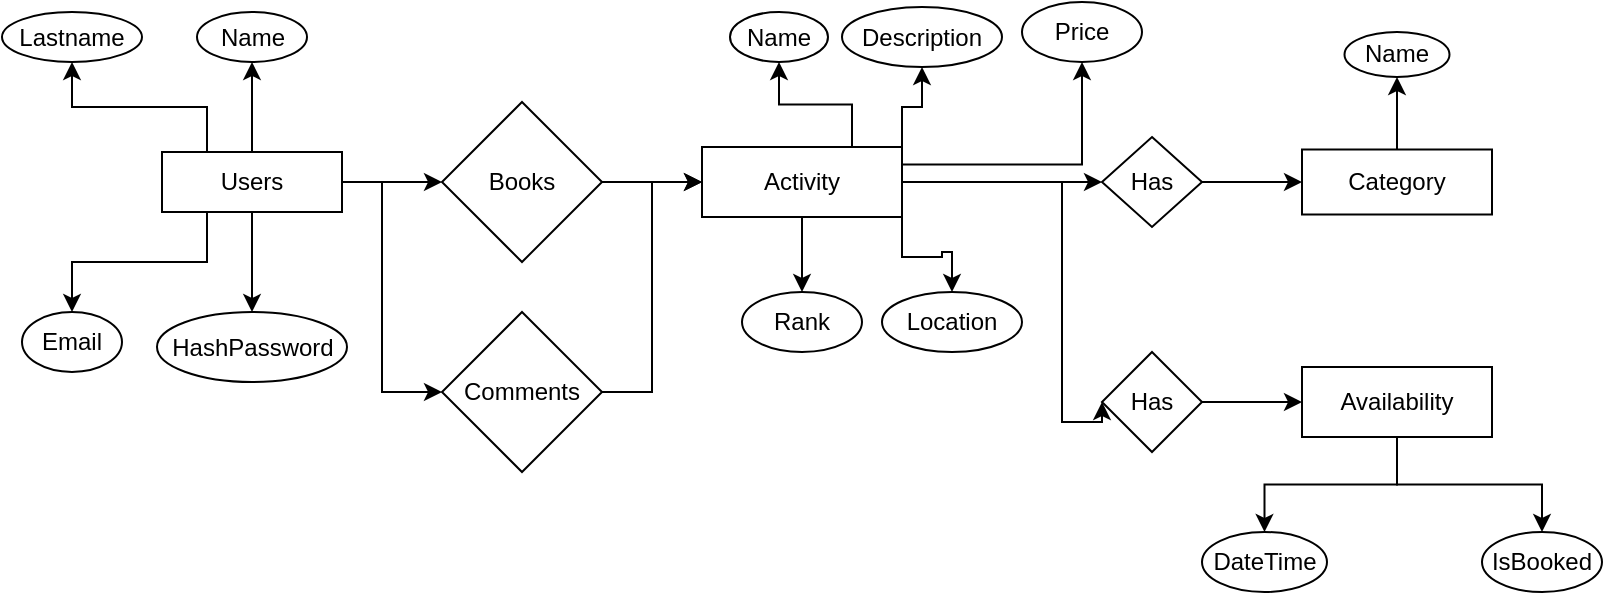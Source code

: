 <mxfile version="20.2.8" type="device" pages="2"><diagram id="8snrlNtlYRJ3VwJCGBCo" name="Diagram"><mxGraphModel dx="946" dy="477" grid="1" gridSize="10" guides="1" tooltips="1" connect="1" arrows="1" fold="1" page="1" pageScale="1" pageWidth="827" pageHeight="1169" math="0" shadow="0"><root><mxCell id="0"/><mxCell id="1" parent="0"/><mxCell id="cNrw59s26Zz7kV3d4Bsq-3" value="" style="edgeStyle=orthogonalEdgeStyle;rounded=0;orthogonalLoop=1;jettySize=auto;html=1;" edge="1" parent="1" source="cNrw59s26Zz7kV3d4Bsq-1" target="cNrw59s26Zz7kV3d4Bsq-2"><mxGeometry relative="1" as="geometry"/></mxCell><mxCell id="cNrw59s26Zz7kV3d4Bsq-4" style="edgeStyle=orthogonalEdgeStyle;rounded=0;orthogonalLoop=1;jettySize=auto;html=1;exitX=0.25;exitY=0;exitDx=0;exitDy=0;" edge="1" parent="1" source="cNrw59s26Zz7kV3d4Bsq-1" target="cNrw59s26Zz7kV3d4Bsq-6"><mxGeometry relative="1" as="geometry"><mxPoint x="100" y="110" as="targetPoint"/></mxGeometry></mxCell><mxCell id="cNrw59s26Zz7kV3d4Bsq-8" value="" style="edgeStyle=orthogonalEdgeStyle;rounded=0;orthogonalLoop=1;jettySize=auto;html=1;" edge="1" parent="1" source="cNrw59s26Zz7kV3d4Bsq-1" target="cNrw59s26Zz7kV3d4Bsq-7"><mxGeometry relative="1" as="geometry"/></mxCell><mxCell id="cNrw59s26Zz7kV3d4Bsq-9" style="edgeStyle=orthogonalEdgeStyle;rounded=0;orthogonalLoop=1;jettySize=auto;html=1;exitX=0.25;exitY=1;exitDx=0;exitDy=0;" edge="1" parent="1" source="cNrw59s26Zz7kV3d4Bsq-1" target="cNrw59s26Zz7kV3d4Bsq-10"><mxGeometry relative="1" as="geometry"><mxPoint x="90" y="230" as="targetPoint"/></mxGeometry></mxCell><mxCell id="cNrw59s26Zz7kV3d4Bsq-11" style="edgeStyle=orthogonalEdgeStyle;rounded=0;orthogonalLoop=1;jettySize=auto;html=1;" edge="1" parent="1" source="cNrw59s26Zz7kV3d4Bsq-1" target="cNrw59s26Zz7kV3d4Bsq-12"><mxGeometry relative="1" as="geometry"><mxPoint x="310" y="165" as="targetPoint"/></mxGeometry></mxCell><mxCell id="cNrw59s26Zz7kV3d4Bsq-16" style="edgeStyle=orthogonalEdgeStyle;rounded=0;orthogonalLoop=1;jettySize=auto;html=1;exitX=1;exitY=0.5;exitDx=0;exitDy=0;entryX=0;entryY=0.5;entryDx=0;entryDy=0;" edge="1" parent="1" source="cNrw59s26Zz7kV3d4Bsq-1" target="cNrw59s26Zz7kV3d4Bsq-17"><mxGeometry relative="1" as="geometry"><mxPoint x="260" y="270" as="targetPoint"/><Array as="points"><mxPoint x="240" y="165"/><mxPoint x="240" y="270"/></Array></mxGeometry></mxCell><mxCell id="cNrw59s26Zz7kV3d4Bsq-1" value="Users" style="rounded=0;whiteSpace=wrap;html=1;" vertex="1" parent="1"><mxGeometry x="130" y="150" width="90" height="30" as="geometry"/></mxCell><mxCell id="cNrw59s26Zz7kV3d4Bsq-2" value="Name" style="ellipse;whiteSpace=wrap;html=1;rounded=0;" vertex="1" parent="1"><mxGeometry x="147.5" y="80" width="55" height="25" as="geometry"/></mxCell><mxCell id="cNrw59s26Zz7kV3d4Bsq-6" value="Lastname" style="ellipse;whiteSpace=wrap;html=1;" vertex="1" parent="1"><mxGeometry x="50" y="80" width="70" height="25" as="geometry"/></mxCell><mxCell id="cNrw59s26Zz7kV3d4Bsq-7" value="HashPassword" style="ellipse;whiteSpace=wrap;html=1;rounded=0;" vertex="1" parent="1"><mxGeometry x="127.5" y="230" width="95" height="35" as="geometry"/></mxCell><mxCell id="cNrw59s26Zz7kV3d4Bsq-10" value="Email" style="ellipse;whiteSpace=wrap;html=1;" vertex="1" parent="1"><mxGeometry x="60" y="230" width="50" height="30" as="geometry"/></mxCell><mxCell id="cNrw59s26Zz7kV3d4Bsq-13" style="edgeStyle=orthogonalEdgeStyle;rounded=0;orthogonalLoop=1;jettySize=auto;html=1;" edge="1" parent="1" source="cNrw59s26Zz7kV3d4Bsq-12" target="cNrw59s26Zz7kV3d4Bsq-14"><mxGeometry relative="1" as="geometry"><mxPoint x="440" y="165" as="targetPoint"/></mxGeometry></mxCell><mxCell id="cNrw59s26Zz7kV3d4Bsq-12" value="Books" style="rhombus;whiteSpace=wrap;html=1;" vertex="1" parent="1"><mxGeometry x="270" y="125" width="80" height="80" as="geometry"/></mxCell><mxCell id="cNrw59s26Zz7kV3d4Bsq-19" style="edgeStyle=orthogonalEdgeStyle;rounded=0;orthogonalLoop=1;jettySize=auto;html=1;exitX=0.75;exitY=0;exitDx=0;exitDy=0;" edge="1" parent="1" source="cNrw59s26Zz7kV3d4Bsq-14" target="cNrw59s26Zz7kV3d4Bsq-20"><mxGeometry relative="1" as="geometry"><mxPoint x="475" y="60" as="targetPoint"/></mxGeometry></mxCell><mxCell id="cNrw59s26Zz7kV3d4Bsq-21" style="edgeStyle=orthogonalEdgeStyle;rounded=0;orthogonalLoop=1;jettySize=auto;html=1;exitX=1;exitY=0;exitDx=0;exitDy=0;" edge="1" parent="1" source="cNrw59s26Zz7kV3d4Bsq-14" target="cNrw59s26Zz7kV3d4Bsq-22"><mxGeometry relative="1" as="geometry"><mxPoint x="530" y="80" as="targetPoint"/></mxGeometry></mxCell><mxCell id="cNrw59s26Zz7kV3d4Bsq-23" style="edgeStyle=orthogonalEdgeStyle;rounded=0;orthogonalLoop=1;jettySize=auto;html=1;exitX=1;exitY=0.25;exitDx=0;exitDy=0;" edge="1" parent="1" source="cNrw59s26Zz7kV3d4Bsq-14" target="cNrw59s26Zz7kV3d4Bsq-24"><mxGeometry relative="1" as="geometry"><mxPoint x="630" y="110" as="targetPoint"/></mxGeometry></mxCell><mxCell id="cNrw59s26Zz7kV3d4Bsq-25" style="edgeStyle=orthogonalEdgeStyle;rounded=0;orthogonalLoop=1;jettySize=auto;html=1;exitX=1;exitY=1;exitDx=0;exitDy=0;" edge="1" parent="1" source="cNrw59s26Zz7kV3d4Bsq-14" target="cNrw59s26Zz7kV3d4Bsq-26"><mxGeometry relative="1" as="geometry"><mxPoint x="660" y="180" as="targetPoint"/></mxGeometry></mxCell><mxCell id="cNrw59s26Zz7kV3d4Bsq-27" style="edgeStyle=orthogonalEdgeStyle;rounded=0;orthogonalLoop=1;jettySize=auto;html=1;exitX=0.5;exitY=1;exitDx=0;exitDy=0;" edge="1" parent="1" source="cNrw59s26Zz7kV3d4Bsq-14" target="cNrw59s26Zz7kV3d4Bsq-28"><mxGeometry relative="1" as="geometry"><mxPoint x="550" y="280" as="targetPoint"/></mxGeometry></mxCell><mxCell id="cNrw59s26Zz7kV3d4Bsq-30" style="edgeStyle=orthogonalEdgeStyle;rounded=0;orthogonalLoop=1;jettySize=auto;html=1;" edge="1" parent="1" source="cNrw59s26Zz7kV3d4Bsq-14" target="cNrw59s26Zz7kV3d4Bsq-31"><mxGeometry relative="1" as="geometry"><mxPoint x="620" y="165" as="targetPoint"/></mxGeometry></mxCell><mxCell id="cNrw59s26Zz7kV3d4Bsq-36" style="edgeStyle=orthogonalEdgeStyle;rounded=0;orthogonalLoop=1;jettySize=auto;html=1;entryX=0;entryY=0.5;entryDx=0;entryDy=0;" edge="1" parent="1" source="cNrw59s26Zz7kV3d4Bsq-14" target="cNrw59s26Zz7kV3d4Bsq-37"><mxGeometry relative="1" as="geometry"><mxPoint x="580" y="270" as="targetPoint"/><Array as="points"><mxPoint x="580" y="165"/><mxPoint x="580" y="285"/></Array></mxGeometry></mxCell><mxCell id="cNrw59s26Zz7kV3d4Bsq-14" value="Activity" style="rounded=0;whiteSpace=wrap;html=1;" vertex="1" parent="1"><mxGeometry x="400" y="147.5" width="100" height="35" as="geometry"/></mxCell><mxCell id="cNrw59s26Zz7kV3d4Bsq-18" style="edgeStyle=orthogonalEdgeStyle;rounded=0;orthogonalLoop=1;jettySize=auto;html=1;entryX=0;entryY=0.5;entryDx=0;entryDy=0;" edge="1" parent="1" source="cNrw59s26Zz7kV3d4Bsq-17" target="cNrw59s26Zz7kV3d4Bsq-14"><mxGeometry relative="1" as="geometry"/></mxCell><mxCell id="cNrw59s26Zz7kV3d4Bsq-17" value="Comments" style="rhombus;whiteSpace=wrap;html=1;" vertex="1" parent="1"><mxGeometry x="270" y="230" width="80" height="80" as="geometry"/></mxCell><mxCell id="cNrw59s26Zz7kV3d4Bsq-20" value="Name" style="ellipse;whiteSpace=wrap;html=1;" vertex="1" parent="1"><mxGeometry x="414" y="80" width="49" height="25" as="geometry"/></mxCell><mxCell id="cNrw59s26Zz7kV3d4Bsq-22" value="Description" style="ellipse;whiteSpace=wrap;html=1;" vertex="1" parent="1"><mxGeometry x="470" y="77.5" width="80" height="30" as="geometry"/></mxCell><mxCell id="cNrw59s26Zz7kV3d4Bsq-24" value="Price" style="ellipse;whiteSpace=wrap;html=1;" vertex="1" parent="1"><mxGeometry x="560" y="75" width="60" height="30" as="geometry"/></mxCell><mxCell id="cNrw59s26Zz7kV3d4Bsq-26" value="Location" style="ellipse;whiteSpace=wrap;html=1;" vertex="1" parent="1"><mxGeometry x="490" y="220" width="70" height="30" as="geometry"/></mxCell><mxCell id="cNrw59s26Zz7kV3d4Bsq-28" value="Rank" style="ellipse;whiteSpace=wrap;html=1;" vertex="1" parent="1"><mxGeometry x="420" y="220" width="60" height="30" as="geometry"/></mxCell><mxCell id="cNrw59s26Zz7kV3d4Bsq-33" value="" style="edgeStyle=orthogonalEdgeStyle;rounded=0;orthogonalLoop=1;jettySize=auto;html=1;" edge="1" parent="1" source="cNrw59s26Zz7kV3d4Bsq-31" target="cNrw59s26Zz7kV3d4Bsq-32"><mxGeometry relative="1" as="geometry"/></mxCell><mxCell id="cNrw59s26Zz7kV3d4Bsq-31" value="Has" style="rhombus;whiteSpace=wrap;html=1;" vertex="1" parent="1"><mxGeometry x="600" y="142.5" width="50" height="45" as="geometry"/></mxCell><mxCell id="cNrw59s26Zz7kV3d4Bsq-35" value="" style="edgeStyle=orthogonalEdgeStyle;rounded=0;orthogonalLoop=1;jettySize=auto;html=1;" edge="1" parent="1" source="cNrw59s26Zz7kV3d4Bsq-32" target="cNrw59s26Zz7kV3d4Bsq-34"><mxGeometry relative="1" as="geometry"/></mxCell><mxCell id="cNrw59s26Zz7kV3d4Bsq-32" value="Category" style="whiteSpace=wrap;html=1;" vertex="1" parent="1"><mxGeometry x="700" y="148.75" width="95" height="32.5" as="geometry"/></mxCell><mxCell id="cNrw59s26Zz7kV3d4Bsq-34" value="Name" style="ellipse;whiteSpace=wrap;html=1;" vertex="1" parent="1"><mxGeometry x="721.25" y="90" width="52.5" height="22.5" as="geometry"/></mxCell><mxCell id="cNrw59s26Zz7kV3d4Bsq-39" value="" style="edgeStyle=orthogonalEdgeStyle;rounded=0;orthogonalLoop=1;jettySize=auto;html=1;" edge="1" parent="1" source="cNrw59s26Zz7kV3d4Bsq-37" target="cNrw59s26Zz7kV3d4Bsq-38"><mxGeometry relative="1" as="geometry"/></mxCell><mxCell id="cNrw59s26Zz7kV3d4Bsq-37" value="Has" style="rhombus;whiteSpace=wrap;html=1;" vertex="1" parent="1"><mxGeometry x="600" y="250" width="50" height="50" as="geometry"/></mxCell><mxCell id="cNrw59s26Zz7kV3d4Bsq-41" value="" style="edgeStyle=orthogonalEdgeStyle;rounded=0;orthogonalLoop=1;jettySize=auto;html=1;" edge="1" parent="1" source="cNrw59s26Zz7kV3d4Bsq-38" target="cNrw59s26Zz7kV3d4Bsq-40"><mxGeometry relative="1" as="geometry"/></mxCell><mxCell id="cNrw59s26Zz7kV3d4Bsq-42" style="edgeStyle=orthogonalEdgeStyle;rounded=0;orthogonalLoop=1;jettySize=auto;html=1;" edge="1" parent="1" source="cNrw59s26Zz7kV3d4Bsq-38" target="cNrw59s26Zz7kV3d4Bsq-43"><mxGeometry relative="1" as="geometry"><mxPoint x="770" y="380" as="targetPoint"/></mxGeometry></mxCell><mxCell id="cNrw59s26Zz7kV3d4Bsq-38" value="Availability" style="whiteSpace=wrap;html=1;" vertex="1" parent="1"><mxGeometry x="700" y="257.5" width="95" height="35" as="geometry"/></mxCell><mxCell id="cNrw59s26Zz7kV3d4Bsq-40" value="DateTime" style="ellipse;whiteSpace=wrap;html=1;" vertex="1" parent="1"><mxGeometry x="650" y="340" width="62.5" height="30" as="geometry"/></mxCell><mxCell id="cNrw59s26Zz7kV3d4Bsq-43" value="IsBooked" style="ellipse;whiteSpace=wrap;html=1;" vertex="1" parent="1"><mxGeometry x="790" y="340" width="60" height="30" as="geometry"/></mxCell></root></mxGraphModel></diagram><diagram id="C5RBs43oDa-KdzZeNtuy" name="Database"><mxGraphModel dx="946" dy="477" grid="1" gridSize="10" guides="1" tooltips="1" connect="1" arrows="1" fold="1" page="1" pageScale="1" pageWidth="827" pageHeight="1169" math="0" shadow="0"><root><mxCell id="WIyWlLk6GJQsqaUBKTNV-0"/><mxCell id="WIyWlLk6GJQsqaUBKTNV-1" parent="WIyWlLk6GJQsqaUBKTNV-0"/><mxCell id="zkfFHV4jXpPFQw0GAbJ--0" value="Users" style="swimlane;fontStyle=2;align=center;verticalAlign=top;childLayout=stackLayout;horizontal=1;startSize=26;horizontalStack=0;resizeParent=1;resizeLast=0;collapsible=1;marginBottom=0;rounded=0;shadow=0;strokeWidth=1;" parent="WIyWlLk6GJQsqaUBKTNV-1" vertex="1"><mxGeometry x="80" y="80" width="160" height="160" as="geometry"><mxRectangle x="230" y="140" width="160" height="26" as="alternateBounds"/></mxGeometry></mxCell><mxCell id="zkfFHV4jXpPFQw0GAbJ--1" value="Id (PK)" style="text;align=left;verticalAlign=top;spacingLeft=4;spacingRight=4;overflow=hidden;rotatable=0;points=[[0,0.5],[1,0.5]];portConstraint=eastwest;" parent="zkfFHV4jXpPFQw0GAbJ--0" vertex="1"><mxGeometry y="26" width="160" height="26" as="geometry"/></mxCell><mxCell id="zkfFHV4jXpPFQw0GAbJ--2" value="Email" style="text;align=left;verticalAlign=top;spacingLeft=4;spacingRight=4;overflow=hidden;rotatable=0;points=[[0,0.5],[1,0.5]];portConstraint=eastwest;rounded=0;shadow=0;html=0;" parent="zkfFHV4jXpPFQw0GAbJ--0" vertex="1"><mxGeometry y="52" width="160" height="26" as="geometry"/></mxCell><mxCell id="zkfFHV4jXpPFQw0GAbJ--3" value="HashPassword" style="text;align=left;verticalAlign=top;spacingLeft=4;spacingRight=4;overflow=hidden;rotatable=0;points=[[0,0.5],[1,0.5]];portConstraint=eastwest;rounded=0;shadow=0;html=0;" parent="zkfFHV4jXpPFQw0GAbJ--0" vertex="1"><mxGeometry y="78" width="160" height="26" as="geometry"/></mxCell><mxCell id="69O6p30NFofyoxc70jWs-0" value="FirstName" style="text;align=left;verticalAlign=top;spacingLeft=4;spacingRight=4;overflow=hidden;rotatable=0;points=[[0,0.5],[1,0.5]];portConstraint=eastwest;rounded=0;shadow=0;html=0;" vertex="1" parent="zkfFHV4jXpPFQw0GAbJ--0"><mxGeometry y="104" width="160" height="26" as="geometry"/></mxCell><mxCell id="69O6p30NFofyoxc70jWs-1" value="LastName" style="text;align=left;verticalAlign=top;spacingLeft=4;spacingRight=4;overflow=hidden;rotatable=0;points=[[0,0.5],[1,0.5]];portConstraint=eastwest;rounded=0;shadow=0;html=0;" vertex="1" parent="zkfFHV4jXpPFQw0GAbJ--0"><mxGeometry y="130" width="160" height="26" as="geometry"/></mxCell><mxCell id="zkfFHV4jXpPFQw0GAbJ--6" value="Availability" style="swimlane;fontStyle=0;align=center;verticalAlign=top;childLayout=stackLayout;horizontal=1;startSize=26;horizontalStack=0;resizeParent=1;resizeLast=0;collapsible=1;marginBottom=0;rounded=0;shadow=0;strokeWidth=1;" parent="WIyWlLk6GJQsqaUBKTNV-1" vertex="1"><mxGeometry x="540" y="300" width="160" height="110" as="geometry"><mxRectangle x="130" y="380" width="160" height="26" as="alternateBounds"/></mxGeometry></mxCell><mxCell id="zkfFHV4jXpPFQw0GAbJ--7" value="ActivityId (PK) (FK)" style="text;align=left;verticalAlign=top;spacingLeft=4;spacingRight=4;overflow=hidden;rotatable=0;points=[[0,0.5],[1,0.5]];portConstraint=eastwest;" parent="zkfFHV4jXpPFQw0GAbJ--6" vertex="1"><mxGeometry y="26" width="160" height="26" as="geometry"/></mxCell><mxCell id="zkfFHV4jXpPFQw0GAbJ--8" value="DateAndTime (PK)" style="text;align=left;verticalAlign=top;spacingLeft=4;spacingRight=4;overflow=hidden;rotatable=0;points=[[0,0.5],[1,0.5]];portConstraint=eastwest;rounded=0;shadow=0;html=0;" parent="zkfFHV4jXpPFQw0GAbJ--6" vertex="1"><mxGeometry y="52" width="160" height="26" as="geometry"/></mxCell><mxCell id="zkfFHV4jXpPFQw0GAbJ--11" value="IsBooked" style="text;align=left;verticalAlign=top;spacingLeft=4;spacingRight=4;overflow=hidden;rotatable=0;points=[[0,0.5],[1,0.5]];portConstraint=eastwest;" parent="zkfFHV4jXpPFQw0GAbJ--6" vertex="1"><mxGeometry y="78" width="160" height="26" as="geometry"/></mxCell><mxCell id="zkfFHV4jXpPFQw0GAbJ--13" value="Categories" style="swimlane;fontStyle=0;align=center;verticalAlign=top;childLayout=stackLayout;horizontal=1;startSize=26;horizontalStack=0;resizeParent=1;resizeLast=0;collapsible=1;marginBottom=0;rounded=0;shadow=0;strokeWidth=1;" parent="WIyWlLk6GJQsqaUBKTNV-1" vertex="1"><mxGeometry x="540" y="80" width="160" height="80" as="geometry"><mxRectangle x="340" y="380" width="170" height="26" as="alternateBounds"/></mxGeometry></mxCell><mxCell id="zkfFHV4jXpPFQw0GAbJ--14" value="Id (PK)" style="text;align=left;verticalAlign=top;spacingLeft=4;spacingRight=4;overflow=hidden;rotatable=0;points=[[0,0.5],[1,0.5]];portConstraint=eastwest;" parent="zkfFHV4jXpPFQw0GAbJ--13" vertex="1"><mxGeometry y="26" width="160" height="26" as="geometry"/></mxCell><mxCell id="69O6p30NFofyoxc70jWs-3" value="Name" style="text;align=left;verticalAlign=top;spacingLeft=4;spacingRight=4;overflow=hidden;rotatable=0;points=[[0,0.5],[1,0.5]];portConstraint=eastwest;" vertex="1" parent="zkfFHV4jXpPFQw0GAbJ--13"><mxGeometry y="52" width="160" height="26" as="geometry"/></mxCell><mxCell id="zkfFHV4jXpPFQw0GAbJ--17" value="Activities" style="swimlane;fontStyle=0;align=center;verticalAlign=top;childLayout=stackLayout;horizontal=1;startSize=26;horizontalStack=0;resizeParent=1;resizeLast=0;collapsible=1;marginBottom=0;rounded=0;shadow=0;strokeWidth=1;" parent="WIyWlLk6GJQsqaUBKTNV-1" vertex="1"><mxGeometry x="320" y="80" width="160" height="190" as="geometry"><mxRectangle x="550" y="140" width="160" height="26" as="alternateBounds"/></mxGeometry></mxCell><mxCell id="zkfFHV4jXpPFQw0GAbJ--18" value="Id (PK)" style="text;align=left;verticalAlign=top;spacingLeft=4;spacingRight=4;overflow=hidden;rotatable=0;points=[[0,0.5],[1,0.5]];portConstraint=eastwest;" parent="zkfFHV4jXpPFQw0GAbJ--17" vertex="1"><mxGeometry y="26" width="160" height="26" as="geometry"/></mxCell><mxCell id="zkfFHV4jXpPFQw0GAbJ--19" value="Name" style="text;align=left;verticalAlign=top;spacingLeft=4;spacingRight=4;overflow=hidden;rotatable=0;points=[[0,0.5],[1,0.5]];portConstraint=eastwest;rounded=0;shadow=0;html=0;" parent="zkfFHV4jXpPFQw0GAbJ--17" vertex="1"><mxGeometry y="52" width="160" height="26" as="geometry"/></mxCell><mxCell id="zkfFHV4jXpPFQw0GAbJ--20" value="Description" style="text;align=left;verticalAlign=top;spacingLeft=4;spacingRight=4;overflow=hidden;rotatable=0;points=[[0,0.5],[1,0.5]];portConstraint=eastwest;rounded=0;shadow=0;html=0;" parent="zkfFHV4jXpPFQw0GAbJ--17" vertex="1"><mxGeometry y="78" width="160" height="26" as="geometry"/></mxCell><mxCell id="zkfFHV4jXpPFQw0GAbJ--21" value="Price" style="text;align=left;verticalAlign=top;spacingLeft=4;spacingRight=4;overflow=hidden;rotatable=0;points=[[0,0.5],[1,0.5]];portConstraint=eastwest;rounded=0;shadow=0;html=0;" parent="zkfFHV4jXpPFQw0GAbJ--17" vertex="1"><mxGeometry y="104" width="160" height="26" as="geometry"/></mxCell><mxCell id="zkfFHV4jXpPFQw0GAbJ--22" value="Rank" style="text;align=left;verticalAlign=top;spacingLeft=4;spacingRight=4;overflow=hidden;rotatable=0;points=[[0,0.5],[1,0.5]];portConstraint=eastwest;rounded=0;shadow=0;html=0;" parent="zkfFHV4jXpPFQw0GAbJ--17" vertex="1"><mxGeometry y="130" width="160" height="26" as="geometry"/></mxCell><mxCell id="zkfFHV4jXpPFQw0GAbJ--24" value="Location" style="text;align=left;verticalAlign=top;spacingLeft=4;spacingRight=4;overflow=hidden;rotatable=0;points=[[0,0.5],[1,0.5]];portConstraint=eastwest;" parent="zkfFHV4jXpPFQw0GAbJ--17" vertex="1"><mxGeometry y="156" width="160" height="26" as="geometry"/></mxCell><mxCell id="69O6p30NFofyoxc70jWs-4" value="CategoryActivity" style="swimlane;fontStyle=0;align=center;verticalAlign=top;childLayout=stackLayout;horizontal=1;startSize=26;horizontalStack=0;resizeParent=1;resizeLast=0;collapsible=1;marginBottom=0;rounded=0;shadow=0;strokeWidth=1;" vertex="1" parent="WIyWlLk6GJQsqaUBKTNV-1"><mxGeometry x="540" y="190" width="160" height="80" as="geometry"><mxRectangle x="340" y="380" width="170" height="26" as="alternateBounds"/></mxGeometry></mxCell><mxCell id="69O6p30NFofyoxc70jWs-5" value="ActivityId (PK) (FK)" style="text;align=left;verticalAlign=top;spacingLeft=4;spacingRight=4;overflow=hidden;rotatable=0;points=[[0,0.5],[1,0.5]];portConstraint=eastwest;" vertex="1" parent="69O6p30NFofyoxc70jWs-4"><mxGeometry y="26" width="160" height="26" as="geometry"/></mxCell><mxCell id="69O6p30NFofyoxc70jWs-6" value="CategoryId (PK) (FK)" style="text;align=left;verticalAlign=top;spacingLeft=4;spacingRight=4;overflow=hidden;rotatable=0;points=[[0,0.5],[1,0.5]];portConstraint=eastwest;" vertex="1" parent="69O6p30NFofyoxc70jWs-4"><mxGeometry y="52" width="160" height="26" as="geometry"/></mxCell><mxCell id="69O6p30NFofyoxc70jWs-7" value="Comments" style="swimlane;fontStyle=0;align=center;verticalAlign=top;childLayout=stackLayout;horizontal=1;startSize=26;horizontalStack=0;resizeParent=1;resizeLast=0;collapsible=1;marginBottom=0;rounded=0;shadow=0;strokeWidth=1;" vertex="1" parent="WIyWlLk6GJQsqaUBKTNV-1"><mxGeometry x="200" y="300" width="160" height="110" as="geometry"><mxRectangle x="130" y="380" width="160" height="26" as="alternateBounds"/></mxGeometry></mxCell><mxCell id="69O6p30NFofyoxc70jWs-8" value="ActivityId (PK) (FK)" style="text;align=left;verticalAlign=top;spacingLeft=4;spacingRight=4;overflow=hidden;rotatable=0;points=[[0,0.5],[1,0.5]];portConstraint=eastwest;" vertex="1" parent="69O6p30NFofyoxc70jWs-7"><mxGeometry y="26" width="160" height="26" as="geometry"/></mxCell><mxCell id="69O6p30NFofyoxc70jWs-9" value="UserId (PK) (FK)" style="text;align=left;verticalAlign=top;spacingLeft=4;spacingRight=4;overflow=hidden;rotatable=0;points=[[0,0.5],[1,0.5]];portConstraint=eastwest;rounded=0;shadow=0;html=0;" vertex="1" parent="69O6p30NFofyoxc70jWs-7"><mxGeometry y="52" width="160" height="26" as="geometry"/></mxCell><mxCell id="69O6p30NFofyoxc70jWs-10" value="Comment" style="text;align=left;verticalAlign=top;spacingLeft=4;spacingRight=4;overflow=hidden;rotatable=0;points=[[0,0.5],[1,0.5]];portConstraint=eastwest;" vertex="1" parent="69O6p30NFofyoxc70jWs-7"><mxGeometry y="78" width="160" height="26" as="geometry"/></mxCell><mxCell id="69O6p30NFofyoxc70jWs-11" value="Bookings" style="swimlane;fontStyle=0;align=center;verticalAlign=top;childLayout=stackLayout;horizontal=1;startSize=26;horizontalStack=0;resizeParent=1;resizeLast=0;collapsible=1;marginBottom=0;rounded=0;shadow=0;strokeWidth=1;" vertex="1" parent="WIyWlLk6GJQsqaUBKTNV-1"><mxGeometry x="200" y="430" width="160" height="110" as="geometry"><mxRectangle x="130" y="380" width="160" height="26" as="alternateBounds"/></mxGeometry></mxCell><mxCell id="69O6p30NFofyoxc70jWs-12" value="ActivityId (PK) (FK)" style="text;align=left;verticalAlign=top;spacingLeft=4;spacingRight=4;overflow=hidden;rotatable=0;points=[[0,0.5],[1,0.5]];portConstraint=eastwest;" vertex="1" parent="69O6p30NFofyoxc70jWs-11"><mxGeometry y="26" width="160" height="26" as="geometry"/></mxCell><mxCell id="69O6p30NFofyoxc70jWs-13" value="UserId (PK) (FK)" style="text;align=left;verticalAlign=top;spacingLeft=4;spacingRight=4;overflow=hidden;rotatable=0;points=[[0,0.5],[1,0.5]];portConstraint=eastwest;rounded=0;shadow=0;html=0;" vertex="1" parent="69O6p30NFofyoxc70jWs-11"><mxGeometry y="52" width="160" height="26" as="geometry"/></mxCell><mxCell id="69O6p30NFofyoxc70jWs-14" value="DateTime (PK) (FK)" style="text;align=left;verticalAlign=top;spacingLeft=4;spacingRight=4;overflow=hidden;rotatable=0;points=[[0,0.5],[1,0.5]];portConstraint=eastwest;" vertex="1" parent="69O6p30NFofyoxc70jWs-11"><mxGeometry y="78" width="160" height="26" as="geometry"/></mxCell><mxCell id="x0eIECKUsXQ3ply90Hbv-0" style="edgeStyle=orthogonalEdgeStyle;rounded=0;orthogonalLoop=1;jettySize=auto;html=1;exitX=0;exitY=0.5;exitDx=0;exitDy=0;" edge="1" parent="WIyWlLk6GJQsqaUBKTNV-1" source="zkfFHV4jXpPFQw0GAbJ--1" target="69O6p30NFofyoxc70jWs-9"><mxGeometry relative="1" as="geometry"/></mxCell><mxCell id="x0eIECKUsXQ3ply90Hbv-1" style="edgeStyle=orthogonalEdgeStyle;rounded=0;orthogonalLoop=1;jettySize=auto;html=1;entryX=1;entryY=0.5;entryDx=0;entryDy=0;exitX=1;exitY=0.5;exitDx=0;exitDy=0;" edge="1" parent="WIyWlLk6GJQsqaUBKTNV-1" source="zkfFHV4jXpPFQw0GAbJ--18" target="69O6p30NFofyoxc70jWs-8"><mxGeometry relative="1" as="geometry"><Array as="points"><mxPoint x="510" y="119"/><mxPoint x="510" y="339"/></Array></mxGeometry></mxCell><mxCell id="x0eIECKUsXQ3ply90Hbv-2" style="edgeStyle=orthogonalEdgeStyle;rounded=0;orthogonalLoop=1;jettySize=auto;html=1;entryX=0;entryY=0.5;entryDx=0;entryDy=0;exitX=0;exitY=0.5;exitDx=0;exitDy=0;" edge="1" parent="WIyWlLk6GJQsqaUBKTNV-1" source="zkfFHV4jXpPFQw0GAbJ--1" target="69O6p30NFofyoxc70jWs-13"><mxGeometry relative="1" as="geometry"><mxPoint x="180" y="490" as="targetPoint"/></mxGeometry></mxCell><mxCell id="x0eIECKUsXQ3ply90Hbv-3" style="edgeStyle=orthogonalEdgeStyle;rounded=0;orthogonalLoop=1;jettySize=auto;html=1;entryX=1;entryY=0.5;entryDx=0;entryDy=0;exitX=1;exitY=0.5;exitDx=0;exitDy=0;" edge="1" parent="WIyWlLk6GJQsqaUBKTNV-1" source="zkfFHV4jXpPFQw0GAbJ--18" target="69O6p30NFofyoxc70jWs-12"><mxGeometry relative="1" as="geometry"><Array as="points"><mxPoint x="510" y="119"/><mxPoint x="510" y="469"/></Array></mxGeometry></mxCell><mxCell id="x0eIECKUsXQ3ply90Hbv-4" style="edgeStyle=orthogonalEdgeStyle;rounded=0;orthogonalLoop=1;jettySize=auto;html=1;exitX=1;exitY=0.5;exitDx=0;exitDy=0;entryX=0;entryY=0.5;entryDx=0;entryDy=0;" edge="1" parent="WIyWlLk6GJQsqaUBKTNV-1" source="zkfFHV4jXpPFQw0GAbJ--18" target="69O6p30NFofyoxc70jWs-5"><mxGeometry relative="1" as="geometry"/></mxCell><mxCell id="x0eIECKUsXQ3ply90Hbv-5" style="edgeStyle=orthogonalEdgeStyle;rounded=0;orthogonalLoop=1;jettySize=auto;html=1;entryX=0;entryY=0.5;entryDx=0;entryDy=0;" edge="1" parent="WIyWlLk6GJQsqaUBKTNV-1" source="zkfFHV4jXpPFQw0GAbJ--18" target="zkfFHV4jXpPFQw0GAbJ--7"><mxGeometry relative="1" as="geometry"/></mxCell><mxCell id="x0eIECKUsXQ3ply90Hbv-6" style="edgeStyle=orthogonalEdgeStyle;rounded=0;orthogonalLoop=1;jettySize=auto;html=1;exitX=1;exitY=0.5;exitDx=0;exitDy=0;entryX=1;entryY=0.5;entryDx=0;entryDy=0;" edge="1" parent="WIyWlLk6GJQsqaUBKTNV-1" source="zkfFHV4jXpPFQw0GAbJ--14" target="69O6p30NFofyoxc70jWs-6"><mxGeometry relative="1" as="geometry"/></mxCell></root></mxGraphModel></diagram></mxfile>